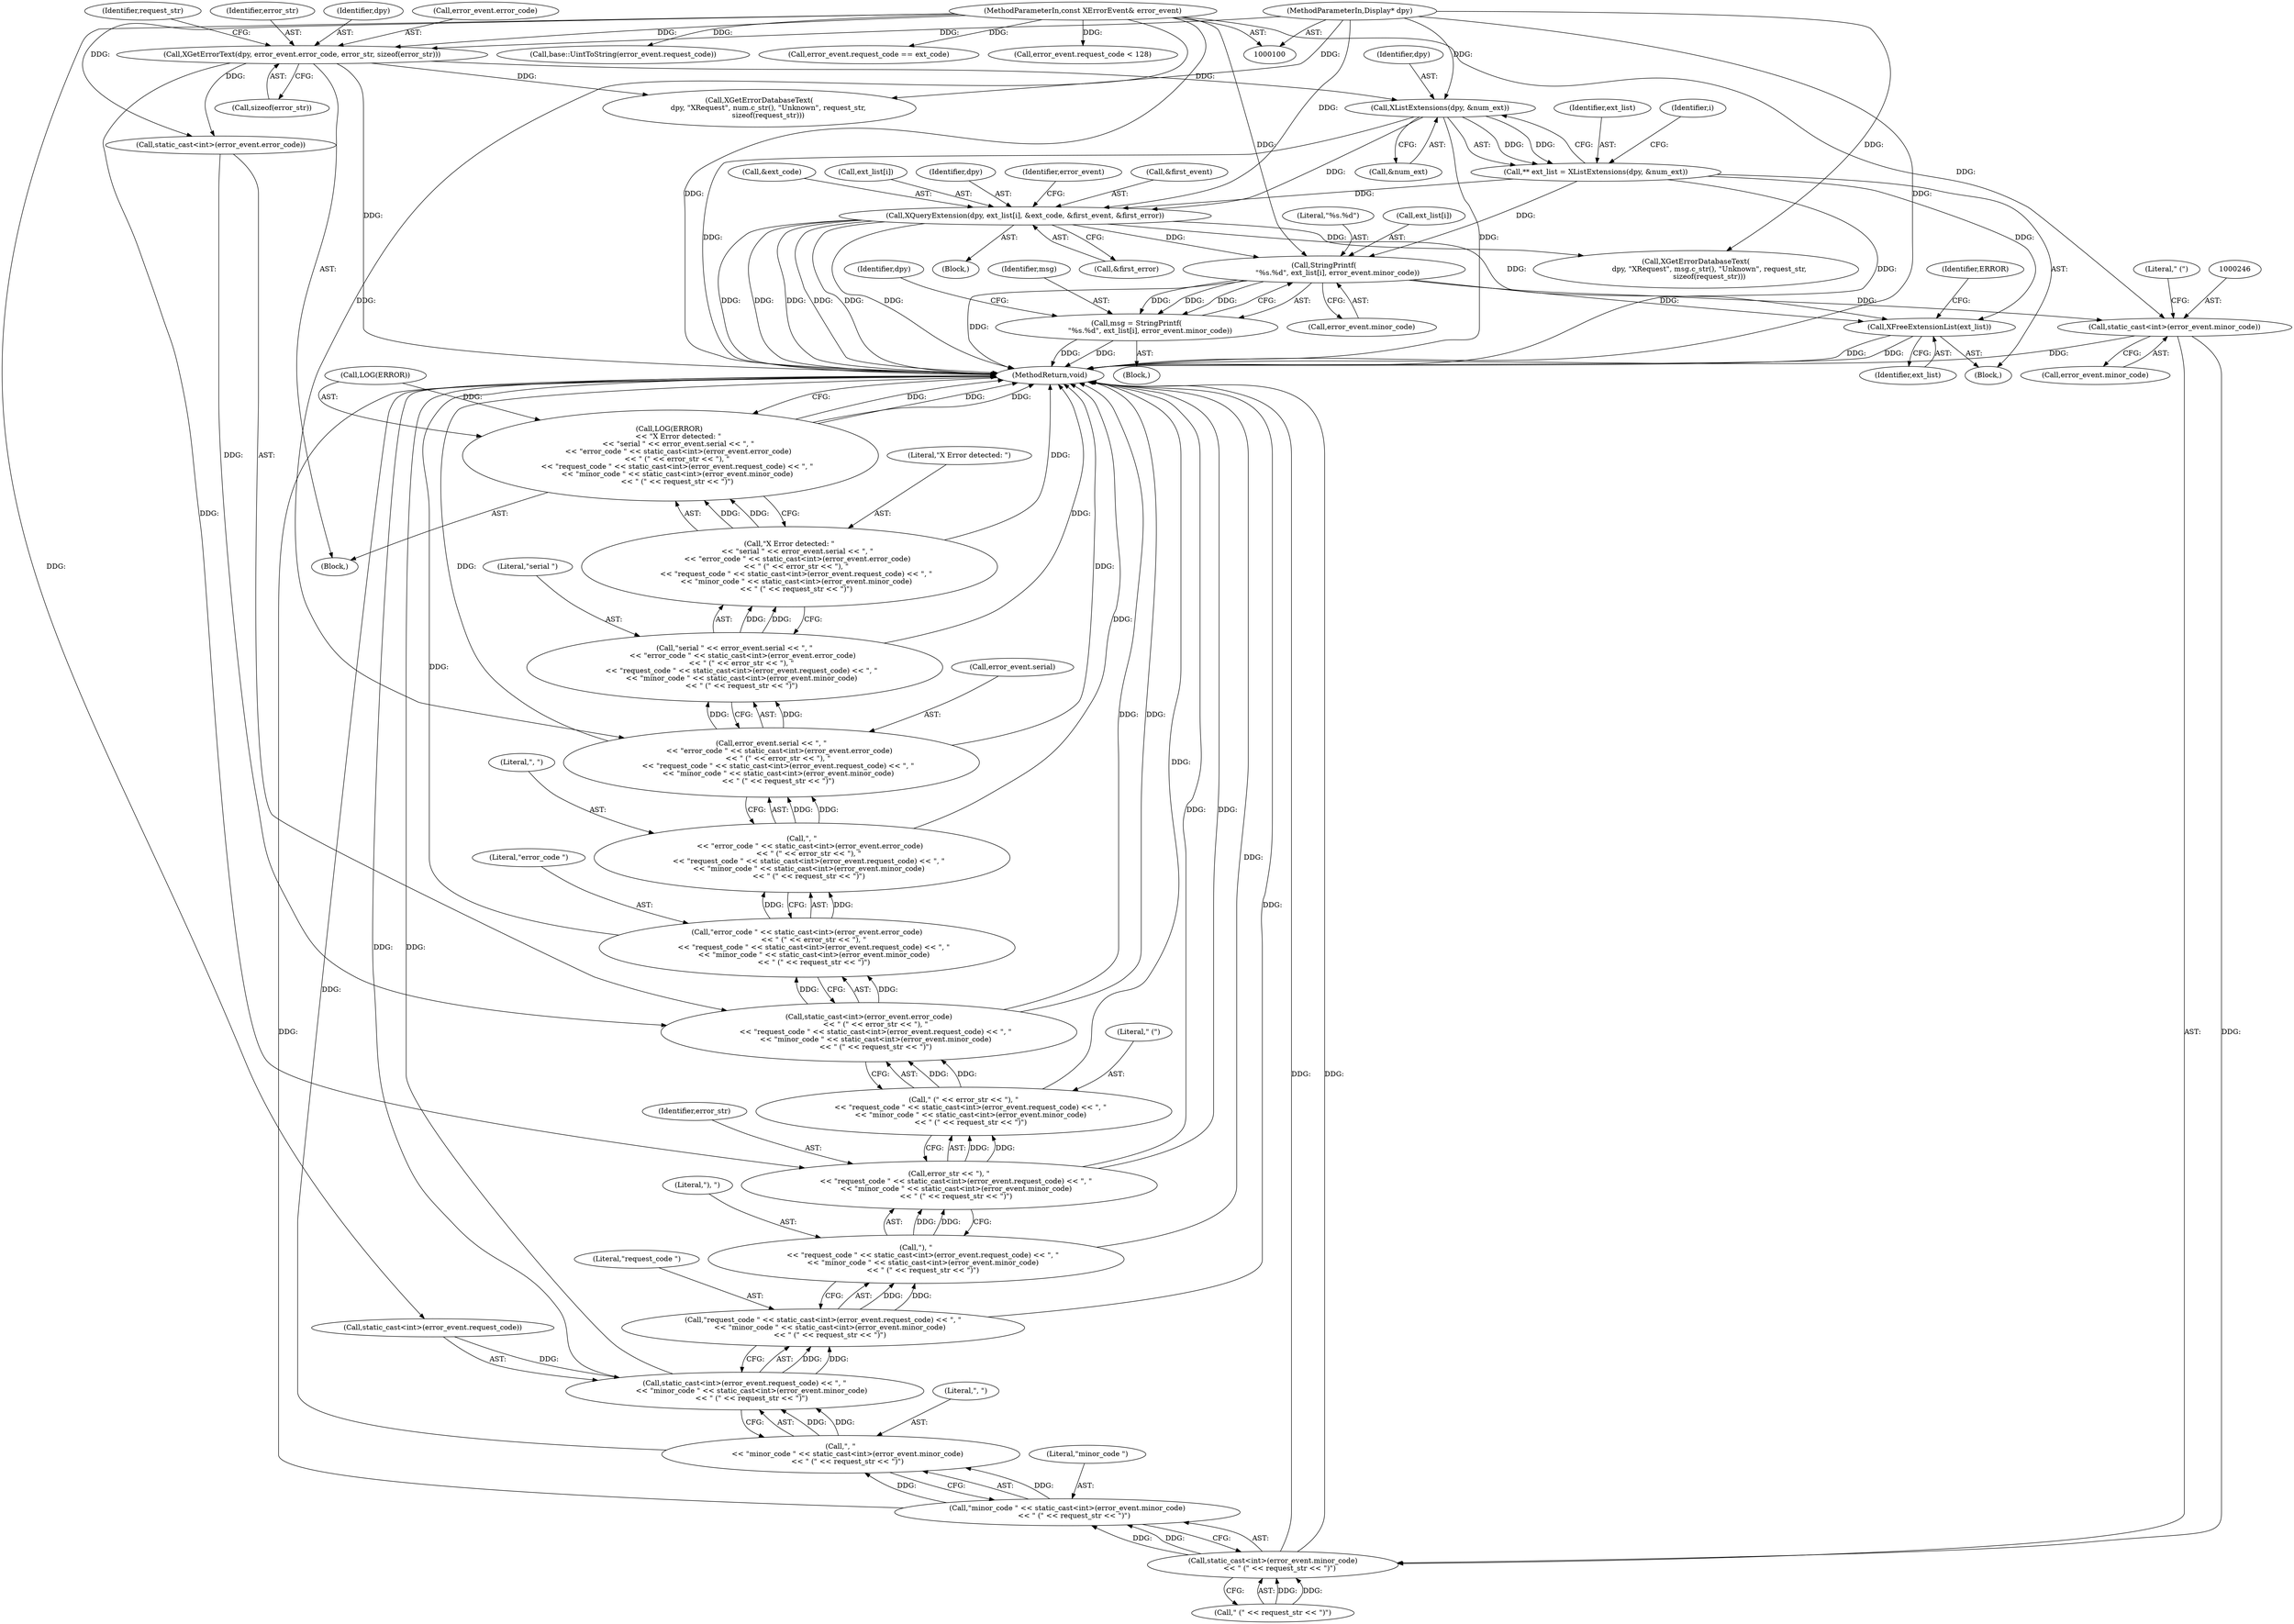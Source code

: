 digraph "1_Chrome_0bd1a6ddb5fb23dfea3e72d60e5e8df4cf5826bc_2@pointer" {
"1000186" [label="(Call,StringPrintf(\n            \"%s.%d\", ext_list[i], error_event.minor_code))"];
"1000165" [label="(Call,XQueryExtension(dpy, ext_list[i], &ext_code, &first_event, &first_error))"];
"1000147" [label="(Call,XListExtensions(dpy, &num_ext))"];
"1000106" [label="(Call,XGetErrorText(dpy, error_event.error_code, error_str, sizeof(error_str)))"];
"1000101" [label="(MethodParameterIn,Display* dpy)"];
"1000102" [label="(MethodParameterIn,const XErrorEvent& error_event)"];
"1000145" [label="(Call,** ext_list = XListExtensions(dpy, &num_ext))"];
"1000184" [label="(Call,msg = StringPrintf(\n            \"%s.%d\", ext_list[i], error_event.minor_code))"];
"1000203" [label="(Call,XFreeExtensionList(ext_list))"];
"1000245" [label="(Call,static_cast<int>(error_event.minor_code))"];
"1000244" [label="(Call,static_cast<int>(error_event.minor_code)\n      << \" (\" << request_str << \")\")"];
"1000242" [label="(Call,\"minor_code \" << static_cast<int>(error_event.minor_code)\n      << \" (\" << request_str << \")\")"];
"1000240" [label="(Call,\", \"\n      << \"minor_code \" << static_cast<int>(error_event.minor_code)\n      << \" (\" << request_str << \")\")"];
"1000234" [label="(Call,static_cast<int>(error_event.request_code) << \", \"\n      << \"minor_code \" << static_cast<int>(error_event.minor_code)\n      << \" (\" << request_str << \")\")"];
"1000232" [label="(Call,\"request_code \" << static_cast<int>(error_event.request_code) << \", \"\n      << \"minor_code \" << static_cast<int>(error_event.minor_code)\n      << \" (\" << request_str << \")\")"];
"1000230" [label="(Call,\"), \"\n      << \"request_code \" << static_cast<int>(error_event.request_code) << \", \"\n      << \"minor_code \" << static_cast<int>(error_event.minor_code)\n      << \" (\" << request_str << \")\")"];
"1000228" [label="(Call,error_str << \"), \"\n      << \"request_code \" << static_cast<int>(error_event.request_code) << \", \"\n      << \"minor_code \" << static_cast<int>(error_event.minor_code)\n      << \" (\" << request_str << \")\")"];
"1000226" [label="(Call,\" (\" << error_str << \"), \"\n      << \"request_code \" << static_cast<int>(error_event.request_code) << \", \"\n      << \"minor_code \" << static_cast<int>(error_event.minor_code)\n      << \" (\" << request_str << \")\")"];
"1000220" [label="(Call,static_cast<int>(error_event.error_code)\n      << \" (\" << error_str << \"), \"\n      << \"request_code \" << static_cast<int>(error_event.request_code) << \", \"\n      << \"minor_code \" << static_cast<int>(error_event.minor_code)\n      << \" (\" << request_str << \")\")"];
"1000218" [label="(Call,\"error_code \" << static_cast<int>(error_event.error_code)\n      << \" (\" << error_str << \"), \"\n      << \"request_code \" << static_cast<int>(error_event.request_code) << \", \"\n      << \"minor_code \" << static_cast<int>(error_event.minor_code)\n      << \" (\" << request_str << \")\")"];
"1000216" [label="(Call,\", \"\n       << \"error_code \" << static_cast<int>(error_event.error_code)\n      << \" (\" << error_str << \"), \"\n      << \"request_code \" << static_cast<int>(error_event.request_code) << \", \"\n      << \"minor_code \" << static_cast<int>(error_event.minor_code)\n      << \" (\" << request_str << \")\")"];
"1000212" [label="(Call,error_event.serial << \", \"\n       << \"error_code \" << static_cast<int>(error_event.error_code)\n      << \" (\" << error_str << \"), \"\n      << \"request_code \" << static_cast<int>(error_event.request_code) << \", \"\n      << \"minor_code \" << static_cast<int>(error_event.minor_code)\n      << \" (\" << request_str << \")\")"];
"1000210" [label="(Call,\"serial \" << error_event.serial << \", \"\n       << \"error_code \" << static_cast<int>(error_event.error_code)\n      << \" (\" << error_str << \"), \"\n      << \"request_code \" << static_cast<int>(error_event.request_code) << \", \"\n      << \"minor_code \" << static_cast<int>(error_event.minor_code)\n      << \" (\" << request_str << \")\")"];
"1000208" [label="(Call,\"X Error detected: \"\n       << \"serial \" << error_event.serial << \", \"\n       << \"error_code \" << static_cast<int>(error_event.error_code)\n      << \" (\" << error_str << \"), \"\n      << \"request_code \" << static_cast<int>(error_event.request_code) << \", \"\n      << \"minor_code \" << static_cast<int>(error_event.minor_code)\n      << \" (\" << request_str << \")\")"];
"1000205" [label="(Call,LOG(ERROR) \n       << \"X Error detected: \"\n       << \"serial \" << error_event.serial << \", \"\n       << \"error_code \" << static_cast<int>(error_event.error_code)\n      << \" (\" << error_str << \"), \"\n      << \"request_code \" << static_cast<int>(error_event.request_code) << \", \"\n      << \"minor_code \" << static_cast<int>(error_event.minor_code)\n      << \" (\" << request_str << \")\")"];
"1000244" [label="(Call,static_cast<int>(error_event.minor_code)\n      << \" (\" << request_str << \")\")"];
"1000226" [label="(Call,\" (\" << error_str << \"), \"\n      << \"request_code \" << static_cast<int>(error_event.request_code) << \", \"\n      << \"minor_code \" << static_cast<int>(error_event.minor_code)\n      << \" (\" << request_str << \")\")"];
"1000154" [label="(Identifier,i)"];
"1000195" [label="(Identifier,dpy)"];
"1000101" [label="(MethodParameterIn,Display* dpy)"];
"1000228" [label="(Call,error_str << \"), \"\n      << \"request_code \" << static_cast<int>(error_event.request_code) << \", \"\n      << \"minor_code \" << static_cast<int>(error_event.minor_code)\n      << \" (\" << request_str << \")\")"];
"1000142" [label="(Block,)"];
"1000205" [label="(Call,LOG(ERROR) \n       << \"X Error detected: \"\n       << \"serial \" << error_event.serial << \", \"\n       << \"error_code \" << static_cast<int>(error_event.error_code)\n      << \" (\" << error_str << \"), \"\n      << \"request_code \" << static_cast<int>(error_event.request_code) << \", \"\n      << \"minor_code \" << static_cast<int>(error_event.minor_code)\n      << \" (\" << request_str << \")\")"];
"1000103" [label="(Block,)"];
"1000108" [label="(Call,error_event.error_code)"];
"1000115" [label="(Identifier,request_str)"];
"1000235" [label="(Call,static_cast<int>(error_event.request_code))"];
"1000242" [label="(Call,\"minor_code \" << static_cast<int>(error_event.minor_code)\n      << \" (\" << request_str << \")\")"];
"1000227" [label="(Literal,\" (\")"];
"1000186" [label="(Call,StringPrintf(\n            \"%s.%d\", ext_list[i], error_event.minor_code))"];
"1000251" [label="(Literal,\" (\")"];
"1000170" [label="(Call,&ext_code)"];
"1000161" [label="(Block,)"];
"1000203" [label="(Call,XFreeExtensionList(ext_list))"];
"1000129" [label="(Call,base::UintToString(error_event.request_code))"];
"1000177" [label="(Call,error_event.request_code == ext_code)"];
"1000206" [label="(Call,LOG(ERROR))"];
"1000216" [label="(Call,\", \"\n       << \"error_code \" << static_cast<int>(error_event.error_code)\n      << \" (\" << error_str << \"), \"\n      << \"request_code \" << static_cast<int>(error_event.request_code) << \", \"\n      << \"minor_code \" << static_cast<int>(error_event.minor_code)\n      << \" (\" << request_str << \")\")"];
"1000233" [label="(Literal,\"request_code \")"];
"1000219" [label="(Literal,\"error_code \")"];
"1000147" [label="(Call,XListExtensions(dpy, &num_ext))"];
"1000111" [label="(Identifier,error_str)"];
"1000174" [label="(Call,&first_error)"];
"1000232" [label="(Call,\"request_code \" << static_cast<int>(error_event.request_code) << \", \"\n      << \"minor_code \" << static_cast<int>(error_event.minor_code)\n      << \" (\" << request_str << \")\")"];
"1000209" [label="(Literal,\"X Error detected: \")"];
"1000106" [label="(Call,XGetErrorText(dpy, error_event.error_code, error_str, sizeof(error_str)))"];
"1000240" [label="(Call,\", \"\n      << \"minor_code \" << static_cast<int>(error_event.minor_code)\n      << \" (\" << request_str << \")\")"];
"1000165" [label="(Call,XQueryExtension(dpy, ext_list[i], &ext_code, &first_event, &first_error))"];
"1000112" [label="(Call,sizeof(error_str))"];
"1000185" [label="(Identifier,msg)"];
"1000133" [label="(Call,XGetErrorDatabaseText(\n        dpy, \"XRequest\", num.c_str(), \"Unknown\", request_str,\n        sizeof(request_str)))"];
"1000107" [label="(Identifier,dpy)"];
"1000229" [label="(Identifier,error_str)"];
"1000221" [label="(Call,static_cast<int>(error_event.error_code))"];
"1000230" [label="(Call,\"), \"\n      << \"request_code \" << static_cast<int>(error_event.request_code) << \", \"\n      << \"minor_code \" << static_cast<int>(error_event.minor_code)\n      << \" (\" << request_str << \")\")"];
"1000211" [label="(Literal,\"serial \")"];
"1000145" [label="(Call,** ext_list = XListExtensions(dpy, &num_ext))"];
"1000149" [label="(Call,&num_ext)"];
"1000184" [label="(Call,msg = StringPrintf(\n            \"%s.%d\", ext_list[i], error_event.minor_code))"];
"1000220" [label="(Call,static_cast<int>(error_event.error_code)\n      << \" (\" << error_str << \"), \"\n      << \"request_code \" << static_cast<int>(error_event.request_code) << \", \"\n      << \"minor_code \" << static_cast<int>(error_event.minor_code)\n      << \" (\" << request_str << \")\")"];
"1000187" [label="(Literal,\"%s.%d\")"];
"1000207" [label="(Identifier,ERROR)"];
"1000102" [label="(MethodParameterIn,const XErrorEvent& error_event)"];
"1000241" [label="(Literal,\", \")"];
"1000231" [label="(Literal,\"), \")"];
"1000120" [label="(Call,error_event.request_code < 128)"];
"1000167" [label="(Call,ext_list[i])"];
"1000212" [label="(Call,error_event.serial << \", \"\n       << \"error_code \" << static_cast<int>(error_event.error_code)\n      << \" (\" << error_str << \"), \"\n      << \"request_code \" << static_cast<int>(error_event.request_code) << \", \"\n      << \"minor_code \" << static_cast<int>(error_event.minor_code)\n      << \" (\" << request_str << \")\")"];
"1000204" [label="(Identifier,ext_list)"];
"1000210" [label="(Call,\"serial \" << error_event.serial << \", \"\n       << \"error_code \" << static_cast<int>(error_event.error_code)\n      << \" (\" << error_str << \"), \"\n      << \"request_code \" << static_cast<int>(error_event.request_code) << \", \"\n      << \"minor_code \" << static_cast<int>(error_event.minor_code)\n      << \" (\" << request_str << \")\")"];
"1000247" [label="(Call,error_event.minor_code)"];
"1000234" [label="(Call,static_cast<int>(error_event.request_code) << \", \"\n      << \"minor_code \" << static_cast<int>(error_event.minor_code)\n      << \" (\" << request_str << \")\")"];
"1000217" [label="(Literal,\", \")"];
"1000191" [label="(Call,error_event.minor_code)"];
"1000148" [label="(Identifier,dpy)"];
"1000255" [label="(MethodReturn,void)"];
"1000146" [label="(Identifier,ext_list)"];
"1000188" [label="(Call,ext_list[i])"];
"1000166" [label="(Identifier,dpy)"];
"1000250" [label="(Call,\" (\" << request_str << \")\")"];
"1000245" [label="(Call,static_cast<int>(error_event.minor_code))"];
"1000243" [label="(Literal,\"minor_code \")"];
"1000208" [label="(Call,\"X Error detected: \"\n       << \"serial \" << error_event.serial << \", \"\n       << \"error_code \" << static_cast<int>(error_event.error_code)\n      << \" (\" << error_str << \"), \"\n      << \"request_code \" << static_cast<int>(error_event.request_code) << \", \"\n      << \"minor_code \" << static_cast<int>(error_event.minor_code)\n      << \" (\" << request_str << \")\")"];
"1000218" [label="(Call,\"error_code \" << static_cast<int>(error_event.error_code)\n      << \" (\" << error_str << \"), \"\n      << \"request_code \" << static_cast<int>(error_event.request_code) << \", \"\n      << \"minor_code \" << static_cast<int>(error_event.minor_code)\n      << \" (\" << request_str << \")\")"];
"1000182" [label="(Block,)"];
"1000194" [label="(Call,XGetErrorDatabaseText(\n            dpy, \"XRequest\", msg.c_str(), \"Unknown\", request_str,\n            sizeof(request_str)))"];
"1000179" [label="(Identifier,error_event)"];
"1000213" [label="(Call,error_event.serial)"];
"1000172" [label="(Call,&first_event)"];
"1000186" -> "1000184"  [label="AST: "];
"1000186" -> "1000191"  [label="CFG: "];
"1000187" -> "1000186"  [label="AST: "];
"1000188" -> "1000186"  [label="AST: "];
"1000191" -> "1000186"  [label="AST: "];
"1000184" -> "1000186"  [label="CFG: "];
"1000186" -> "1000255"  [label="DDG: "];
"1000186" -> "1000184"  [label="DDG: "];
"1000186" -> "1000184"  [label="DDG: "];
"1000186" -> "1000184"  [label="DDG: "];
"1000165" -> "1000186"  [label="DDG: "];
"1000145" -> "1000186"  [label="DDG: "];
"1000102" -> "1000186"  [label="DDG: "];
"1000186" -> "1000203"  [label="DDG: "];
"1000186" -> "1000245"  [label="DDG: "];
"1000165" -> "1000161"  [label="AST: "];
"1000165" -> "1000174"  [label="CFG: "];
"1000166" -> "1000165"  [label="AST: "];
"1000167" -> "1000165"  [label="AST: "];
"1000170" -> "1000165"  [label="AST: "];
"1000172" -> "1000165"  [label="AST: "];
"1000174" -> "1000165"  [label="AST: "];
"1000179" -> "1000165"  [label="CFG: "];
"1000165" -> "1000255"  [label="DDG: "];
"1000165" -> "1000255"  [label="DDG: "];
"1000165" -> "1000255"  [label="DDG: "];
"1000165" -> "1000255"  [label="DDG: "];
"1000165" -> "1000255"  [label="DDG: "];
"1000165" -> "1000255"  [label="DDG: "];
"1000147" -> "1000165"  [label="DDG: "];
"1000101" -> "1000165"  [label="DDG: "];
"1000145" -> "1000165"  [label="DDG: "];
"1000165" -> "1000194"  [label="DDG: "];
"1000165" -> "1000203"  [label="DDG: "];
"1000147" -> "1000145"  [label="AST: "];
"1000147" -> "1000149"  [label="CFG: "];
"1000148" -> "1000147"  [label="AST: "];
"1000149" -> "1000147"  [label="AST: "];
"1000145" -> "1000147"  [label="CFG: "];
"1000147" -> "1000255"  [label="DDG: "];
"1000147" -> "1000255"  [label="DDG: "];
"1000147" -> "1000145"  [label="DDG: "];
"1000147" -> "1000145"  [label="DDG: "];
"1000106" -> "1000147"  [label="DDG: "];
"1000101" -> "1000147"  [label="DDG: "];
"1000106" -> "1000103"  [label="AST: "];
"1000106" -> "1000112"  [label="CFG: "];
"1000107" -> "1000106"  [label="AST: "];
"1000108" -> "1000106"  [label="AST: "];
"1000111" -> "1000106"  [label="AST: "];
"1000112" -> "1000106"  [label="AST: "];
"1000115" -> "1000106"  [label="CFG: "];
"1000106" -> "1000255"  [label="DDG: "];
"1000101" -> "1000106"  [label="DDG: "];
"1000102" -> "1000106"  [label="DDG: "];
"1000106" -> "1000133"  [label="DDG: "];
"1000106" -> "1000221"  [label="DDG: "];
"1000106" -> "1000228"  [label="DDG: "];
"1000101" -> "1000100"  [label="AST: "];
"1000101" -> "1000255"  [label="DDG: "];
"1000101" -> "1000133"  [label="DDG: "];
"1000101" -> "1000194"  [label="DDG: "];
"1000102" -> "1000100"  [label="AST: "];
"1000102" -> "1000255"  [label="DDG: "];
"1000102" -> "1000120"  [label="DDG: "];
"1000102" -> "1000129"  [label="DDG: "];
"1000102" -> "1000177"  [label="DDG: "];
"1000102" -> "1000212"  [label="DDG: "];
"1000102" -> "1000221"  [label="DDG: "];
"1000102" -> "1000235"  [label="DDG: "];
"1000102" -> "1000245"  [label="DDG: "];
"1000145" -> "1000142"  [label="AST: "];
"1000146" -> "1000145"  [label="AST: "];
"1000154" -> "1000145"  [label="CFG: "];
"1000145" -> "1000255"  [label="DDG: "];
"1000145" -> "1000203"  [label="DDG: "];
"1000184" -> "1000182"  [label="AST: "];
"1000185" -> "1000184"  [label="AST: "];
"1000195" -> "1000184"  [label="CFG: "];
"1000184" -> "1000255"  [label="DDG: "];
"1000184" -> "1000255"  [label="DDG: "];
"1000203" -> "1000142"  [label="AST: "];
"1000203" -> "1000204"  [label="CFG: "];
"1000204" -> "1000203"  [label="AST: "];
"1000207" -> "1000203"  [label="CFG: "];
"1000203" -> "1000255"  [label="DDG: "];
"1000203" -> "1000255"  [label="DDG: "];
"1000245" -> "1000244"  [label="AST: "];
"1000245" -> "1000247"  [label="CFG: "];
"1000246" -> "1000245"  [label="AST: "];
"1000247" -> "1000245"  [label="AST: "];
"1000251" -> "1000245"  [label="CFG: "];
"1000245" -> "1000255"  [label="DDG: "];
"1000245" -> "1000244"  [label="DDG: "];
"1000244" -> "1000242"  [label="AST: "];
"1000244" -> "1000250"  [label="CFG: "];
"1000250" -> "1000244"  [label="AST: "];
"1000242" -> "1000244"  [label="CFG: "];
"1000244" -> "1000255"  [label="DDG: "];
"1000244" -> "1000255"  [label="DDG: "];
"1000244" -> "1000242"  [label="DDG: "];
"1000244" -> "1000242"  [label="DDG: "];
"1000250" -> "1000244"  [label="DDG: "];
"1000250" -> "1000244"  [label="DDG: "];
"1000242" -> "1000240"  [label="AST: "];
"1000243" -> "1000242"  [label="AST: "];
"1000240" -> "1000242"  [label="CFG: "];
"1000242" -> "1000255"  [label="DDG: "];
"1000242" -> "1000240"  [label="DDG: "];
"1000242" -> "1000240"  [label="DDG: "];
"1000240" -> "1000234"  [label="AST: "];
"1000241" -> "1000240"  [label="AST: "];
"1000234" -> "1000240"  [label="CFG: "];
"1000240" -> "1000255"  [label="DDG: "];
"1000240" -> "1000234"  [label="DDG: "];
"1000240" -> "1000234"  [label="DDG: "];
"1000234" -> "1000232"  [label="AST: "];
"1000235" -> "1000234"  [label="AST: "];
"1000232" -> "1000234"  [label="CFG: "];
"1000234" -> "1000255"  [label="DDG: "];
"1000234" -> "1000255"  [label="DDG: "];
"1000234" -> "1000232"  [label="DDG: "];
"1000234" -> "1000232"  [label="DDG: "];
"1000235" -> "1000234"  [label="DDG: "];
"1000232" -> "1000230"  [label="AST: "];
"1000233" -> "1000232"  [label="AST: "];
"1000230" -> "1000232"  [label="CFG: "];
"1000232" -> "1000255"  [label="DDG: "];
"1000232" -> "1000230"  [label="DDG: "];
"1000232" -> "1000230"  [label="DDG: "];
"1000230" -> "1000228"  [label="AST: "];
"1000231" -> "1000230"  [label="AST: "];
"1000228" -> "1000230"  [label="CFG: "];
"1000230" -> "1000255"  [label="DDG: "];
"1000230" -> "1000228"  [label="DDG: "];
"1000230" -> "1000228"  [label="DDG: "];
"1000228" -> "1000226"  [label="AST: "];
"1000229" -> "1000228"  [label="AST: "];
"1000226" -> "1000228"  [label="CFG: "];
"1000228" -> "1000255"  [label="DDG: "];
"1000228" -> "1000255"  [label="DDG: "];
"1000228" -> "1000226"  [label="DDG: "];
"1000228" -> "1000226"  [label="DDG: "];
"1000226" -> "1000220"  [label="AST: "];
"1000227" -> "1000226"  [label="AST: "];
"1000220" -> "1000226"  [label="CFG: "];
"1000226" -> "1000255"  [label="DDG: "];
"1000226" -> "1000220"  [label="DDG: "];
"1000226" -> "1000220"  [label="DDG: "];
"1000220" -> "1000218"  [label="AST: "];
"1000221" -> "1000220"  [label="AST: "];
"1000218" -> "1000220"  [label="CFG: "];
"1000220" -> "1000255"  [label="DDG: "];
"1000220" -> "1000255"  [label="DDG: "];
"1000220" -> "1000218"  [label="DDG: "];
"1000220" -> "1000218"  [label="DDG: "];
"1000221" -> "1000220"  [label="DDG: "];
"1000218" -> "1000216"  [label="AST: "];
"1000219" -> "1000218"  [label="AST: "];
"1000216" -> "1000218"  [label="CFG: "];
"1000218" -> "1000255"  [label="DDG: "];
"1000218" -> "1000216"  [label="DDG: "];
"1000218" -> "1000216"  [label="DDG: "];
"1000216" -> "1000212"  [label="AST: "];
"1000217" -> "1000216"  [label="AST: "];
"1000212" -> "1000216"  [label="CFG: "];
"1000216" -> "1000255"  [label="DDG: "];
"1000216" -> "1000212"  [label="DDG: "];
"1000216" -> "1000212"  [label="DDG: "];
"1000212" -> "1000210"  [label="AST: "];
"1000213" -> "1000212"  [label="AST: "];
"1000210" -> "1000212"  [label="CFG: "];
"1000212" -> "1000255"  [label="DDG: "];
"1000212" -> "1000255"  [label="DDG: "];
"1000212" -> "1000210"  [label="DDG: "];
"1000212" -> "1000210"  [label="DDG: "];
"1000210" -> "1000208"  [label="AST: "];
"1000211" -> "1000210"  [label="AST: "];
"1000208" -> "1000210"  [label="CFG: "];
"1000210" -> "1000255"  [label="DDG: "];
"1000210" -> "1000208"  [label="DDG: "];
"1000210" -> "1000208"  [label="DDG: "];
"1000208" -> "1000205"  [label="AST: "];
"1000209" -> "1000208"  [label="AST: "];
"1000205" -> "1000208"  [label="CFG: "];
"1000208" -> "1000255"  [label="DDG: "];
"1000208" -> "1000205"  [label="DDG: "];
"1000208" -> "1000205"  [label="DDG: "];
"1000205" -> "1000103"  [label="AST: "];
"1000206" -> "1000205"  [label="AST: "];
"1000255" -> "1000205"  [label="CFG: "];
"1000205" -> "1000255"  [label="DDG: "];
"1000205" -> "1000255"  [label="DDG: "];
"1000205" -> "1000255"  [label="DDG: "];
"1000206" -> "1000205"  [label="DDG: "];
}
